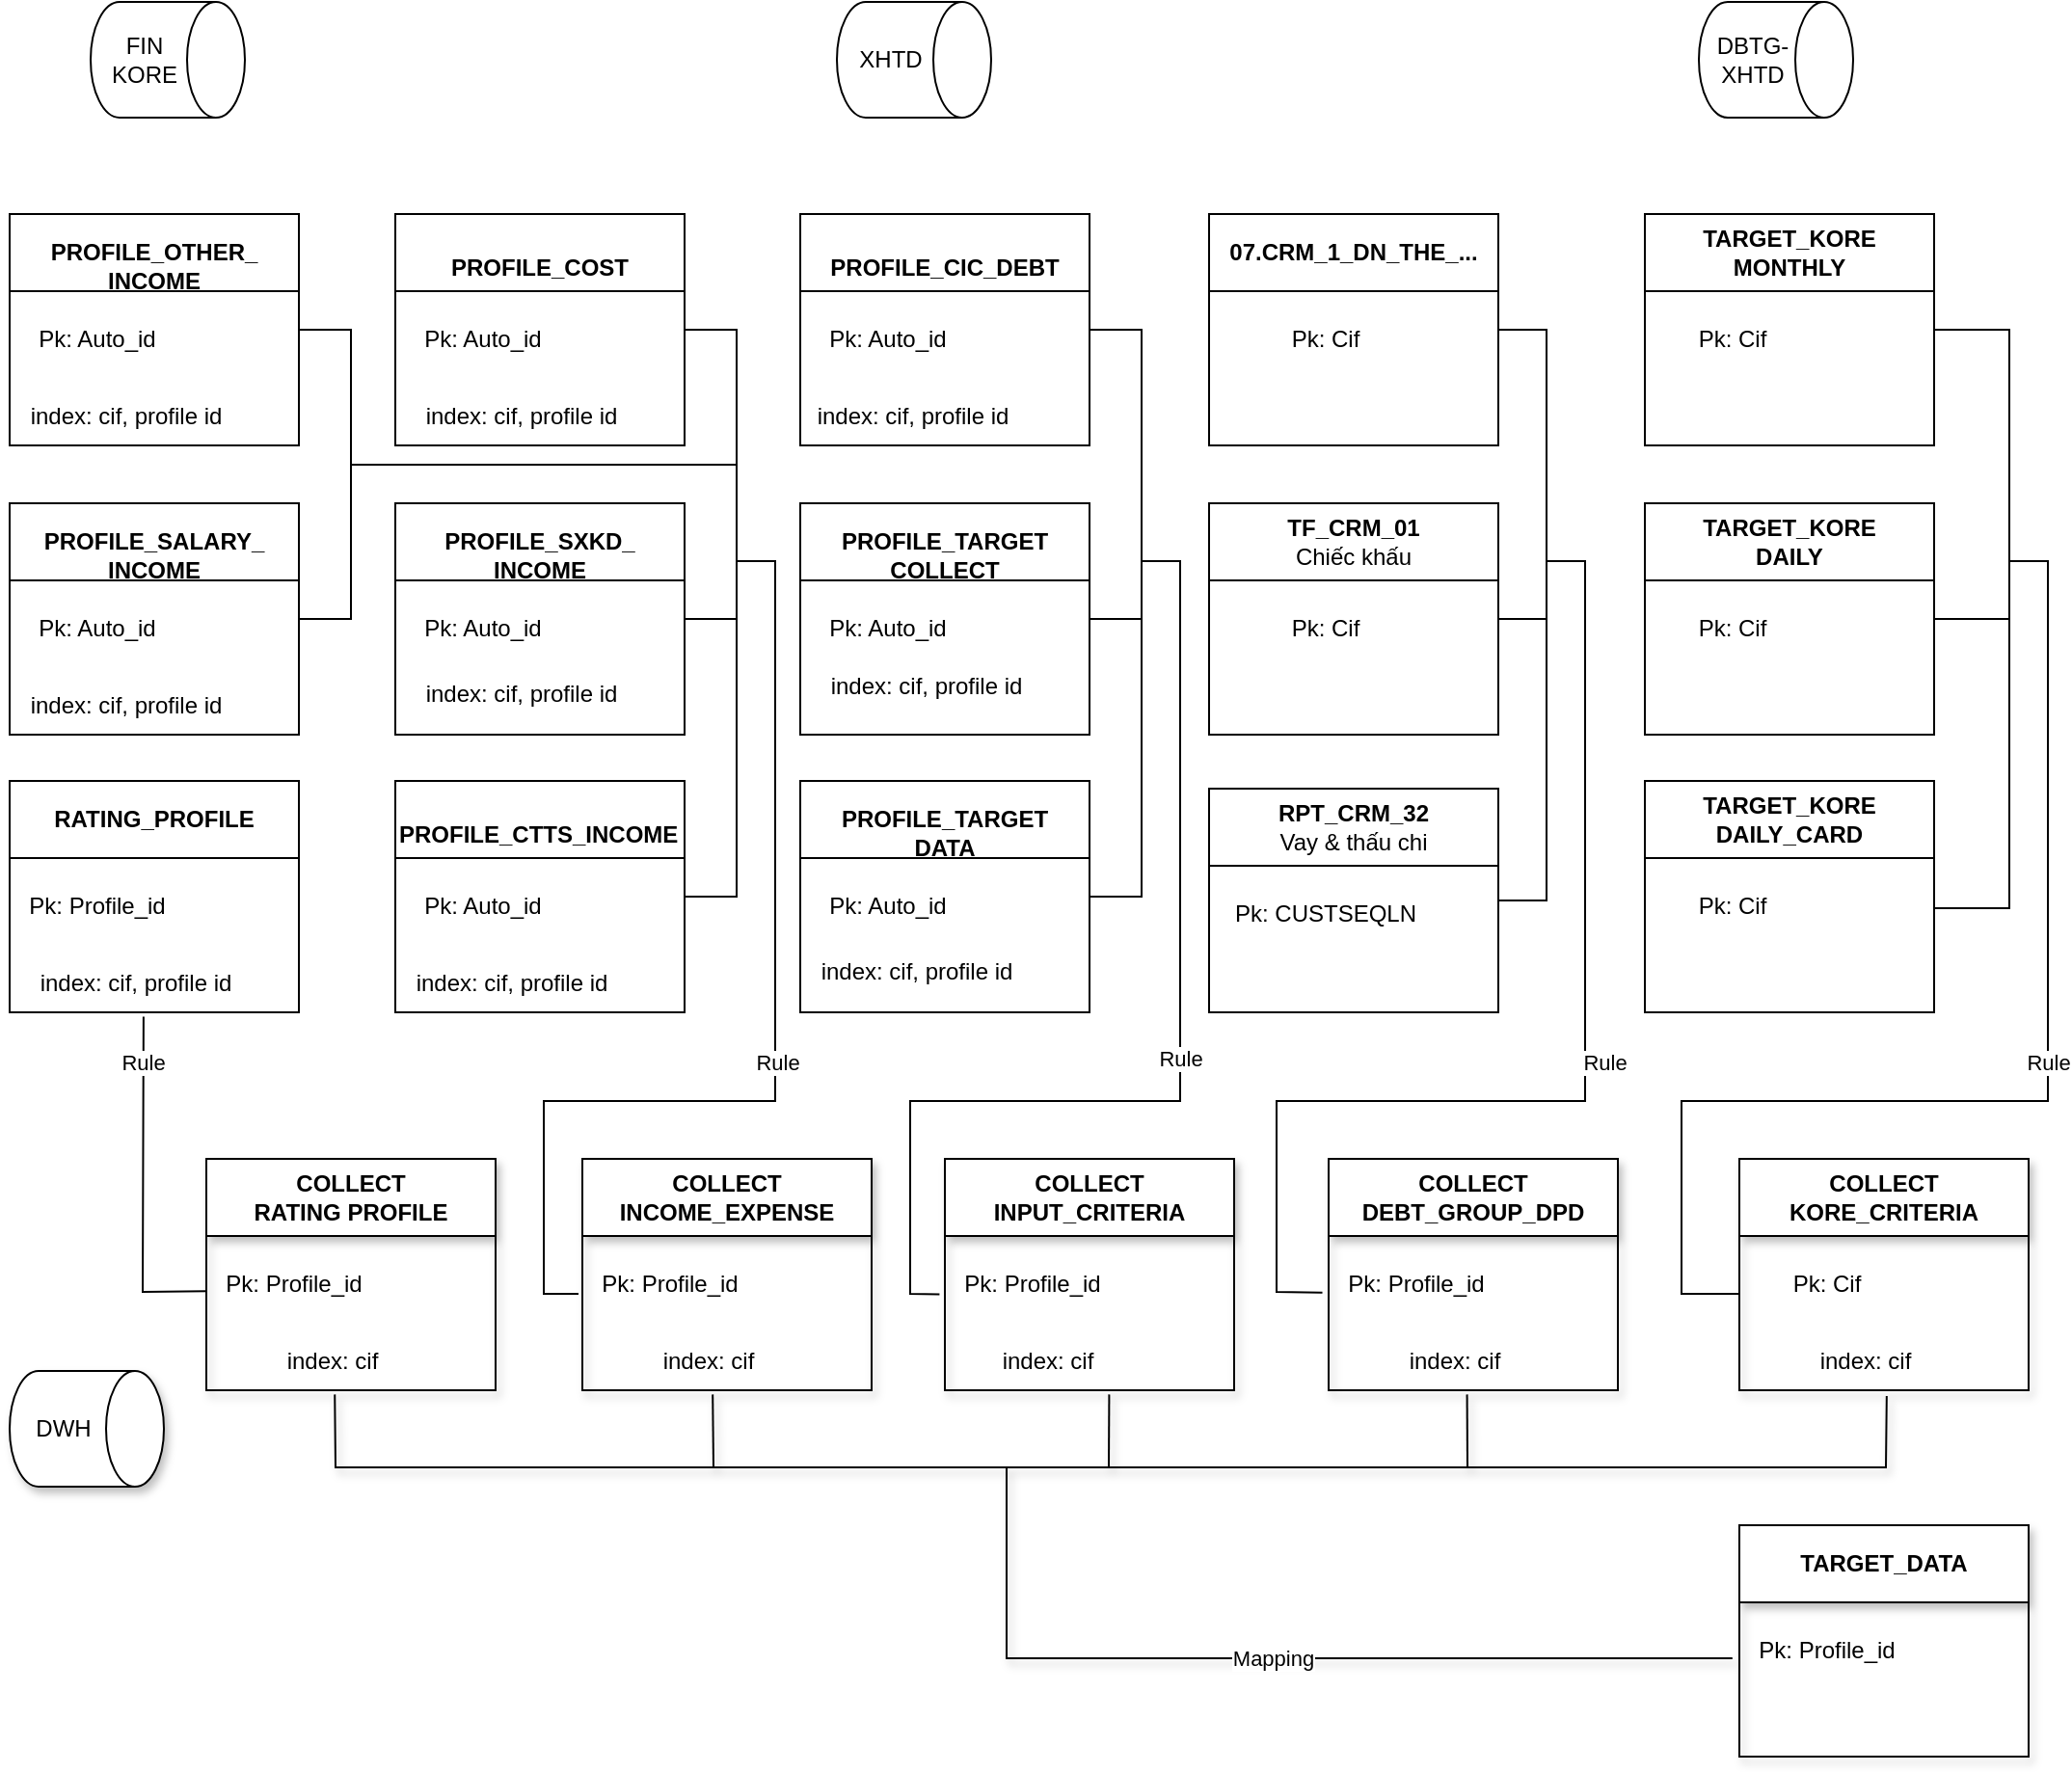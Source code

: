 <mxfile version="21.3.6" type="github">
  <diagram name="Page-1" id="vt6CG7qfETPf53c5Zaq6">
    <mxGraphModel dx="1290" dy="607" grid="1" gridSize="10" guides="1" tooltips="1" connect="1" arrows="1" fold="1" page="1" pageScale="1" pageWidth="1169" pageHeight="827" math="0" shadow="0">
      <root>
        <mxCell id="0" />
        <mxCell id="1" parent="0" />
        <mxCell id="78W0I2diJMDapdLi_mg2-6" value="TF_CRM_01&lt;br style=&quot;font-weight: 400;&quot;&gt;&lt;span style=&quot;font-weight: 400;&quot;&gt;Chiếc khấu&lt;/span&gt;" style="swimlane;whiteSpace=wrap;html=1;swimlaneLine=1;shadow=0;rounded=0;startSize=40;arcSize=43;swimlaneFillColor=none;" parent="1" vertex="1">
          <mxGeometry x="625" y="270" width="150" height="120" as="geometry" />
        </mxCell>
        <mxCell id="78W0I2diJMDapdLi_mg2-7" value="Pk: Cif" style="text;html=1;align=center;verticalAlign=middle;resizable=0;points=[];autosize=1;strokeColor=none;fillColor=none;" parent="78W0I2diJMDapdLi_mg2-6" vertex="1">
          <mxGeometry x="30" y="50" width="60" height="30" as="geometry" />
        </mxCell>
        <mxCell id="o6KjNcjafDVB0qI-oDIq-12" value="XHTD" style="shape=cylinder3;whiteSpace=wrap;html=1;boundedLbl=1;backgroundOutline=1;size=15;direction=south;" parent="1" vertex="1">
          <mxGeometry x="432" y="10" width="80" height="60" as="geometry" />
        </mxCell>
        <mxCell id="o6KjNcjafDVB0qI-oDIq-13" value="DBTG-XHTD" style="shape=cylinder3;whiteSpace=wrap;html=1;boundedLbl=1;backgroundOutline=1;size=15;direction=south;" parent="1" vertex="1">
          <mxGeometry x="879" y="10" width="80" height="60" as="geometry" />
        </mxCell>
        <mxCell id="o6KjNcjafDVB0qI-oDIq-14" value="FIN&lt;br&gt;KORE" style="shape=cylinder3;whiteSpace=wrap;html=1;boundedLbl=1;backgroundOutline=1;size=15;direction=south;" parent="1" vertex="1">
          <mxGeometry x="45" y="10" width="80" height="60" as="geometry" />
        </mxCell>
        <mxCell id="78W0I2diJMDapdLi_mg2-2" value="RATING_PROFILE" style="swimlane;whiteSpace=wrap;html=1;swimlaneLine=1;shadow=0;rounded=0;startSize=40;arcSize=43;swimlaneFillColor=none;" parent="1" vertex="1">
          <mxGeometry x="3" y="414" width="150" height="120" as="geometry" />
        </mxCell>
        <mxCell id="78W0I2diJMDapdLi_mg2-3" value="Pk: Profile_id" style="text;html=1;align=center;verticalAlign=middle;resizable=0;points=[];autosize=1;strokeColor=none;fillColor=none;" parent="78W0I2diJMDapdLi_mg2-2" vertex="1">
          <mxGeometry y="50" width="90" height="30" as="geometry" />
        </mxCell>
        <mxCell id="KU0zxwSOzygx749kRyKA-61" value="index: cif, profile id" style="text;html=1;align=center;verticalAlign=middle;resizable=0;points=[];autosize=1;strokeColor=none;fillColor=none;" vertex="1" parent="78W0I2diJMDapdLi_mg2-2">
          <mxGeometry x="5" y="90" width="120" height="30" as="geometry" />
        </mxCell>
        <mxCell id="78W0I2diJMDapdLi_mg2-4" value="RPT_CRM_32&lt;br style=&quot;font-weight: 400;&quot;&gt;&lt;span style=&quot;font-weight: 400;&quot;&gt;Vay &amp;amp; thấu chi&lt;/span&gt;" style="swimlane;whiteSpace=wrap;html=1;swimlaneLine=1;shadow=0;rounded=0;startSize=40;arcSize=43;swimlaneFillColor=none;" parent="1" vertex="1">
          <mxGeometry x="625" y="418" width="150" height="116" as="geometry" />
        </mxCell>
        <mxCell id="78W0I2diJMDapdLi_mg2-5" value="Pk: CUSTSEQLN" style="text;html=1;align=center;verticalAlign=middle;resizable=0;points=[];autosize=1;strokeColor=none;fillColor=none;" parent="78W0I2diJMDapdLi_mg2-4" vertex="1">
          <mxGeometry y="50" width="120" height="30" as="geometry" />
        </mxCell>
        <mxCell id="KU0zxwSOzygx749kRyKA-1" value="07.CRM_1_DN_THE_..." style="swimlane;whiteSpace=wrap;html=1;swimlaneLine=1;shadow=0;rounded=0;startSize=40;arcSize=43;swimlaneFillColor=none;" vertex="1" parent="1">
          <mxGeometry x="625" y="120" width="150" height="120" as="geometry" />
        </mxCell>
        <mxCell id="KU0zxwSOzygx749kRyKA-2" value="Pk: Cif" style="text;html=1;align=center;verticalAlign=middle;resizable=0;points=[];autosize=1;strokeColor=none;fillColor=none;" vertex="1" parent="KU0zxwSOzygx749kRyKA-1">
          <mxGeometry x="30" y="50" width="60" height="30" as="geometry" />
        </mxCell>
        <mxCell id="KU0zxwSOzygx749kRyKA-3" value="&lt;table style=&quot;border-collapse:&lt;br/&gt; collapse;width:62pt&quot; width=&quot;83&quot; cellspacing=&quot;0&quot; cellpadding=&quot;0&quot; border=&quot;0&quot;&gt;&lt;tbody&gt;&lt;tr style=&quot;height:16.8pt&quot; height=&quot;22&quot;&gt;&lt;br/&gt;  &lt;td style=&quot;height:16.8pt;width:62pt&quot; width=&quot;83&quot; class=&quot;xl63&quot; height=&quot;22&quot;&gt;PROFILE_CIC_DEBT&lt;/td&gt;&lt;/tr&gt;&lt;/tbody&gt;&lt;/table&gt;" style="swimlane;whiteSpace=wrap;html=1;swimlaneLine=1;shadow=0;rounded=0;startSize=40;arcSize=43;swimlaneFillColor=none;" vertex="1" parent="1">
          <mxGeometry x="413" y="120" width="150" height="120" as="geometry" />
        </mxCell>
        <mxCell id="KU0zxwSOzygx749kRyKA-4" value="Pk: Auto_id" style="text;html=1;align=center;verticalAlign=middle;resizable=0;points=[];autosize=1;strokeColor=none;fillColor=none;" vertex="1" parent="KU0zxwSOzygx749kRyKA-3">
          <mxGeometry x="5" y="50" width="80" height="30" as="geometry" />
        </mxCell>
        <mxCell id="KU0zxwSOzygx749kRyKA-60" value="index: cif, profile id" style="text;html=1;align=center;verticalAlign=middle;resizable=0;points=[];autosize=1;strokeColor=none;fillColor=none;" vertex="1" parent="KU0zxwSOzygx749kRyKA-3">
          <mxGeometry x="-2" y="90" width="120" height="30" as="geometry" />
        </mxCell>
        <mxCell id="KU0zxwSOzygx749kRyKA-5" value="&lt;br&gt;&lt;table style=&quot;border-collapse:&lt;br/&gt; collapse;width:62pt&quot; width=&quot;83&quot; cellspacing=&quot;0&quot; cellpadding=&quot;0&quot; border=&quot;0&quot;&gt;&lt;tbody&gt;&lt;tr style=&quot;height:16.8pt&quot; height=&quot;22&quot;&gt;  &lt;td style=&quot;height:16.8pt;width:62pt&quot; width=&quot;83&quot; class=&quot;xl63&quot; height=&quot;22&quot;&gt;PROFILE_COST&lt;/td&gt;&lt;/tr&gt;&lt;/tbody&gt;&lt;/table&gt;" style="swimlane;whiteSpace=wrap;html=1;swimlaneLine=1;shadow=0;rounded=0;startSize=40;arcSize=43;swimlaneFillColor=none;" vertex="1" parent="1">
          <mxGeometry x="203" y="120" width="150" height="120" as="geometry" />
        </mxCell>
        <mxCell id="KU0zxwSOzygx749kRyKA-6" value="Pk: Auto_id" style="text;html=1;align=center;verticalAlign=middle;resizable=0;points=[];autosize=1;strokeColor=none;fillColor=none;" vertex="1" parent="KU0zxwSOzygx749kRyKA-5">
          <mxGeometry x="5" y="50" width="80" height="30" as="geometry" />
        </mxCell>
        <mxCell id="KU0zxwSOzygx749kRyKA-64" value="index: cif, profile id" style="text;html=1;align=center;verticalAlign=middle;resizable=0;points=[];autosize=1;strokeColor=none;fillColor=none;" vertex="1" parent="KU0zxwSOzygx749kRyKA-5">
          <mxGeometry x="5" y="90" width="120" height="30" as="geometry" />
        </mxCell>
        <mxCell id="KU0zxwSOzygx749kRyKA-7" value="&lt;table style=&quot;border-collapse:&lt;br/&gt; collapse;width:75pt&quot; width=&quot;100&quot; cellspacing=&quot;0&quot; cellpadding=&quot;0&quot; border=&quot;0&quot;&gt;&lt;tbody&gt;&lt;tr style=&quot;height:13.8pt&quot; height=&quot;18&quot;&gt;&lt;br/&gt;  &lt;td style=&quot;height:13.8pt;width:75pt&quot; width=&quot;100&quot; class=&quot;xl65&quot; height=&quot;18&quot;&gt;PROFILE_CTTS_INCOME&lt;/td&gt;&lt;/tr&gt;&lt;/tbody&gt;&lt;/table&gt;" style="swimlane;whiteSpace=wrap;html=1;swimlaneLine=1;shadow=0;rounded=0;startSize=40;arcSize=43;swimlaneFillColor=none;align=left;" vertex="1" parent="1">
          <mxGeometry x="203" y="414" width="150" height="120" as="geometry" />
        </mxCell>
        <mxCell id="KU0zxwSOzygx749kRyKA-8" value="Pk: Auto_id" style="text;html=1;align=center;verticalAlign=middle;resizable=0;points=[];autosize=1;strokeColor=none;fillColor=none;" vertex="1" parent="KU0zxwSOzygx749kRyKA-7">
          <mxGeometry x="5" y="50" width="80" height="30" as="geometry" />
        </mxCell>
        <mxCell id="KU0zxwSOzygx749kRyKA-63" value="index: cif, profile id" style="text;html=1;align=center;verticalAlign=middle;resizable=0;points=[];autosize=1;strokeColor=none;fillColor=none;" vertex="1" parent="KU0zxwSOzygx749kRyKA-7">
          <mxGeometry y="90" width="120" height="30" as="geometry" />
        </mxCell>
        <mxCell id="KU0zxwSOzygx749kRyKA-9" value="&lt;br&gt;&lt;table style=&quot;border-collapse:&lt;br/&gt; collapse;width:75pt&quot; width=&quot;100&quot; cellspacing=&quot;0&quot; cellpadding=&quot;0&quot; border=&quot;0&quot;&gt;&lt;tbody&gt;&lt;tr style=&quot;height:13.8pt&quot; height=&quot;18&quot;&gt;  &lt;td style=&quot;height:13.8pt;width:75pt&quot; width=&quot;100&quot; class=&quot;xl65&quot; height=&quot;18&quot;&gt;PROFILE_OTHER_&lt;br&gt;INCOME&lt;/td&gt;&lt;/tr&gt;&lt;/tbody&gt;&lt;/table&gt;" style="swimlane;whiteSpace=wrap;html=1;swimlaneLine=1;shadow=0;rounded=0;startSize=40;arcSize=43;swimlaneFillColor=none;" vertex="1" parent="1">
          <mxGeometry x="3" y="120" width="150" height="120" as="geometry" />
        </mxCell>
        <mxCell id="KU0zxwSOzygx749kRyKA-10" value="Pk: Auto_id" style="text;html=1;align=center;verticalAlign=middle;resizable=0;points=[];autosize=1;strokeColor=none;fillColor=none;" vertex="1" parent="KU0zxwSOzygx749kRyKA-9">
          <mxGeometry x="5" y="50" width="80" height="30" as="geometry" />
        </mxCell>
        <mxCell id="KU0zxwSOzygx749kRyKA-56" value="index: cif, profile id" style="text;html=1;align=center;verticalAlign=middle;resizable=0;points=[];autosize=1;strokeColor=none;fillColor=none;" vertex="1" parent="KU0zxwSOzygx749kRyKA-9">
          <mxGeometry y="90" width="120" height="30" as="geometry" />
        </mxCell>
        <mxCell id="KU0zxwSOzygx749kRyKA-11" value="&lt;br&gt;&lt;table style=&quot;border-collapse:&lt;br/&gt; collapse;width:75pt&quot; width=&quot;100&quot; cellspacing=&quot;0&quot; cellpadding=&quot;0&quot; border=&quot;0&quot;&gt;&lt;tbody&gt;&lt;tr style=&quot;height:13.8pt&quot; height=&quot;18&quot;&gt;  &lt;td style=&quot;height:13.8pt;width:75pt&quot; width=&quot;100&quot; class=&quot;xl65&quot; height=&quot;18&quot;&gt;PROFILE_SALARY_&lt;br&gt;INCOME&lt;/td&gt;&lt;/tr&gt;&lt;/tbody&gt;&lt;/table&gt;" style="swimlane;whiteSpace=wrap;html=1;swimlaneLine=1;shadow=0;rounded=0;startSize=40;arcSize=43;swimlaneFillColor=none;" vertex="1" parent="1">
          <mxGeometry x="3" y="270" width="150" height="120" as="geometry" />
        </mxCell>
        <mxCell id="KU0zxwSOzygx749kRyKA-12" value="Pk: Auto_id" style="text;html=1;align=center;verticalAlign=middle;resizable=0;points=[];autosize=1;strokeColor=none;fillColor=none;" vertex="1" parent="KU0zxwSOzygx749kRyKA-11">
          <mxGeometry x="5" y="50" width="80" height="30" as="geometry" />
        </mxCell>
        <mxCell id="KU0zxwSOzygx749kRyKA-57" value="index: cif, profile id" style="text;html=1;align=center;verticalAlign=middle;resizable=0;points=[];autosize=1;strokeColor=none;fillColor=none;" vertex="1" parent="KU0zxwSOzygx749kRyKA-11">
          <mxGeometry y="90" width="120" height="30" as="geometry" />
        </mxCell>
        <mxCell id="KU0zxwSOzygx749kRyKA-13" value="&lt;br&gt;&lt;table style=&quot;border-collapse:&lt;br/&gt; collapse;width:75pt&quot; width=&quot;100&quot; cellspacing=&quot;0&quot; cellpadding=&quot;0&quot; border=&quot;0&quot;&gt;&lt;tbody&gt;&lt;tr style=&quot;height:13.8pt&quot; height=&quot;18&quot;&gt;  &lt;td style=&quot;height:13.8pt;width:75pt&quot; width=&quot;100&quot; class=&quot;xl65&quot; height=&quot;18&quot;&gt;PROFILE_SXKD_&lt;br&gt;INCOME&lt;/td&gt;&lt;/tr&gt;&lt;/tbody&gt;&lt;/table&gt;" style="swimlane;whiteSpace=wrap;html=1;swimlaneLine=1;shadow=0;rounded=0;startSize=40;arcSize=43;swimlaneFillColor=none;" vertex="1" parent="1">
          <mxGeometry x="203" y="270" width="150" height="120" as="geometry" />
        </mxCell>
        <mxCell id="KU0zxwSOzygx749kRyKA-14" value="Pk: Auto_id" style="text;html=1;align=center;verticalAlign=middle;resizable=0;points=[];autosize=1;strokeColor=none;fillColor=none;" vertex="1" parent="KU0zxwSOzygx749kRyKA-13">
          <mxGeometry x="5" y="50" width="80" height="30" as="geometry" />
        </mxCell>
        <mxCell id="KU0zxwSOzygx749kRyKA-62" value="index: cif, profile id" style="text;html=1;align=center;verticalAlign=middle;resizable=0;points=[];autosize=1;strokeColor=none;fillColor=none;" vertex="1" parent="KU0zxwSOzygx749kRyKA-13">
          <mxGeometry x="5" y="84" width="120" height="30" as="geometry" />
        </mxCell>
        <mxCell id="KU0zxwSOzygx749kRyKA-16" value="&lt;br&gt;&lt;table style=&quot;border-collapse:&lt;br/&gt; collapse;width:75pt&quot; width=&quot;100&quot; cellspacing=&quot;0&quot; cellpadding=&quot;0&quot; border=&quot;0&quot;&gt;&lt;tbody&gt;&lt;tr style=&quot;height:13.8pt&quot; height=&quot;18&quot;&gt;  &lt;td style=&quot;height:13.8pt;width:75pt&quot; width=&quot;100&quot; class=&quot;xl65&quot; height=&quot;18&quot;&gt;PROFILE_TARGET&lt;br&gt;COLLECT&lt;/td&gt;&lt;/tr&gt;&lt;/tbody&gt;&lt;/table&gt;" style="swimlane;whiteSpace=wrap;html=1;swimlaneLine=1;shadow=0;rounded=0;startSize=40;arcSize=43;swimlaneFillColor=none;" vertex="1" parent="1">
          <mxGeometry x="413" y="270" width="150" height="120" as="geometry" />
        </mxCell>
        <mxCell id="KU0zxwSOzygx749kRyKA-17" value="Pk: Auto_id" style="text;html=1;align=center;verticalAlign=middle;resizable=0;points=[];autosize=1;strokeColor=none;fillColor=none;" vertex="1" parent="KU0zxwSOzygx749kRyKA-16">
          <mxGeometry x="5" y="50" width="80" height="30" as="geometry" />
        </mxCell>
        <mxCell id="KU0zxwSOzygx749kRyKA-58" value="index: cif, profile id" style="text;html=1;align=center;verticalAlign=middle;resizable=0;points=[];autosize=1;strokeColor=none;fillColor=none;" vertex="1" parent="KU0zxwSOzygx749kRyKA-16">
          <mxGeometry x="5" y="80" width="120" height="30" as="geometry" />
        </mxCell>
        <mxCell id="KU0zxwSOzygx749kRyKA-18" value="&lt;br&gt;&lt;table style=&quot;border-collapse:&lt;br/&gt; collapse;width:75pt&quot; width=&quot;100&quot; cellspacing=&quot;0&quot; cellpadding=&quot;0&quot; border=&quot;0&quot;&gt;&lt;tbody&gt;&lt;tr style=&quot;height:13.8pt&quot; height=&quot;18&quot;&gt;  &lt;td style=&quot;height:13.8pt;width:75pt&quot; width=&quot;100&quot; class=&quot;xl65&quot; height=&quot;18&quot;&gt;PROFILE_TARGET&lt;br&gt;DATA&lt;/td&gt;&lt;/tr&gt;&lt;/tbody&gt;&lt;/table&gt;" style="swimlane;whiteSpace=wrap;html=1;swimlaneLine=1;shadow=0;rounded=0;startSize=40;arcSize=43;swimlaneFillColor=none;" vertex="1" parent="1">
          <mxGeometry x="413" y="414" width="150" height="120" as="geometry" />
        </mxCell>
        <mxCell id="KU0zxwSOzygx749kRyKA-19" value="Pk: Auto_id" style="text;html=1;align=center;verticalAlign=middle;resizable=0;points=[];autosize=1;strokeColor=none;fillColor=none;" vertex="1" parent="KU0zxwSOzygx749kRyKA-18">
          <mxGeometry x="5" y="50" width="80" height="30" as="geometry" />
        </mxCell>
        <mxCell id="KU0zxwSOzygx749kRyKA-65" value="index: cif, profile id" style="text;html=1;align=center;verticalAlign=middle;resizable=0;points=[];autosize=1;strokeColor=none;fillColor=none;" vertex="1" parent="KU0zxwSOzygx749kRyKA-18">
          <mxGeometry y="84" width="120" height="30" as="geometry" />
        </mxCell>
        <mxCell id="KU0zxwSOzygx749kRyKA-24" value="TARGET_KORE&lt;br&gt;MONTHLY" style="swimlane;whiteSpace=wrap;html=1;swimlaneLine=1;shadow=0;rounded=0;startSize=40;arcSize=43;swimlaneFillColor=none;" vertex="1" parent="1">
          <mxGeometry x="851" y="120" width="150" height="120" as="geometry" />
        </mxCell>
        <mxCell id="KU0zxwSOzygx749kRyKA-25" value="Pk: Cif" style="text;html=1;align=center;verticalAlign=middle;resizable=0;points=[];autosize=1;strokeColor=none;fillColor=none;" vertex="1" parent="KU0zxwSOzygx749kRyKA-24">
          <mxGeometry x="15" y="50" width="60" height="30" as="geometry" />
        </mxCell>
        <mxCell id="KU0zxwSOzygx749kRyKA-26" value="TARGET_KORE&lt;br&gt;DAILY" style="swimlane;whiteSpace=wrap;html=1;swimlaneLine=1;shadow=0;rounded=0;startSize=40;arcSize=43;swimlaneFillColor=none;" vertex="1" parent="1">
          <mxGeometry x="851" y="270" width="150" height="120" as="geometry" />
        </mxCell>
        <mxCell id="KU0zxwSOzygx749kRyKA-27" value="Pk: Cif" style="text;html=1;align=center;verticalAlign=middle;resizable=0;points=[];autosize=1;strokeColor=none;fillColor=none;" vertex="1" parent="KU0zxwSOzygx749kRyKA-26">
          <mxGeometry x="15" y="50" width="60" height="30" as="geometry" />
        </mxCell>
        <mxCell id="KU0zxwSOzygx749kRyKA-28" value="TARGET_KORE&lt;br&gt;DAILY_CARD" style="swimlane;whiteSpace=wrap;html=1;swimlaneLine=1;shadow=0;rounded=0;startSize=40;arcSize=43;swimlaneFillColor=none;" vertex="1" parent="1">
          <mxGeometry x="851" y="414" width="150" height="120" as="geometry" />
        </mxCell>
        <mxCell id="KU0zxwSOzygx749kRyKA-29" value="Pk: Cif" style="text;html=1;align=center;verticalAlign=middle;resizable=0;points=[];autosize=1;strokeColor=none;fillColor=none;" vertex="1" parent="KU0zxwSOzygx749kRyKA-28">
          <mxGeometry x="15" y="50" width="60" height="30" as="geometry" />
        </mxCell>
        <mxCell id="KU0zxwSOzygx749kRyKA-82" value="TARGET_DATA" style="swimlane;whiteSpace=wrap;html=1;swimlaneLine=1;shadow=1;rounded=0;startSize=40;arcSize=43;swimlaneFillColor=none;" vertex="1" parent="1">
          <mxGeometry x="900" y="800" width="150" height="120" as="geometry" />
        </mxCell>
        <mxCell id="KU0zxwSOzygx749kRyKA-83" value="Pk: Profile_id" style="text;html=1;align=center;verticalAlign=middle;resizable=0;points=[];autosize=1;strokeColor=none;fillColor=none;shadow=1;" vertex="1" parent="KU0zxwSOzygx749kRyKA-82">
          <mxGeometry y="50" width="90" height="30" as="geometry" />
        </mxCell>
        <mxCell id="KU0zxwSOzygx749kRyKA-85" value="Rule" style="endArrow=none;html=1;rounded=0;exitX=0.537;exitY=1.073;exitDx=0;exitDy=0;exitPerimeter=0;entryX=-0.004;entryY=0.62;entryDx=0;entryDy=0;entryPerimeter=0;" edge="1" parent="1" source="KU0zxwSOzygx749kRyKA-61" target="KU0zxwSOzygx749kRyKA-102">
          <mxGeometry x="-0.729" width="50" height="50" relative="1" as="geometry">
            <mxPoint x="150" y="700" as="sourcePoint" />
            <mxPoint x="300" y="700" as="targetPoint" />
            <Array as="points">
              <mxPoint x="72" y="679" />
            </Array>
            <mxPoint as="offset" />
          </mxGeometry>
        </mxCell>
        <mxCell id="KU0zxwSOzygx749kRyKA-101" value="COLLECT&lt;br&gt;RATING PROFILE" style="swimlane;whiteSpace=wrap;html=1;swimlaneLine=1;shadow=1;rounded=0;startSize=40;arcSize=43;swimlaneFillColor=none;" vertex="1" parent="1">
          <mxGeometry x="105" y="610" width="150" height="120" as="geometry" />
        </mxCell>
        <mxCell id="KU0zxwSOzygx749kRyKA-102" value="Pk: Profile_id" style="text;html=1;align=center;verticalAlign=middle;resizable=0;points=[];autosize=1;strokeColor=none;fillColor=none;shadow=1;" vertex="1" parent="KU0zxwSOzygx749kRyKA-101">
          <mxGeometry y="50" width="90" height="30" as="geometry" />
        </mxCell>
        <mxCell id="KU0zxwSOzygx749kRyKA-103" value="index: cif" style="text;html=1;align=center;verticalAlign=middle;resizable=0;points=[];autosize=1;strokeColor=none;fillColor=none;shadow=1;" vertex="1" parent="KU0zxwSOzygx749kRyKA-101">
          <mxGeometry x="30" y="90" width="70" height="30" as="geometry" />
        </mxCell>
        <mxCell id="KU0zxwSOzygx749kRyKA-107" value="" style="endArrow=none;html=1;rounded=0;exitX=1;exitY=0.5;exitDx=0;exitDy=0;entryX=1;entryY=0.5;entryDx=0;entryDy=0;" edge="1" parent="1" source="KU0zxwSOzygx749kRyKA-9" target="KU0zxwSOzygx749kRyKA-11">
          <mxGeometry width="50" height="50" relative="1" as="geometry">
            <mxPoint x="360" y="560" as="sourcePoint" />
            <mxPoint x="430" y="660" as="targetPoint" />
            <Array as="points">
              <mxPoint x="180" y="180" />
              <mxPoint x="180" y="330" />
            </Array>
          </mxGeometry>
        </mxCell>
        <mxCell id="KU0zxwSOzygx749kRyKA-110" value="" style="endArrow=none;html=1;rounded=0;entryX=1;entryY=0.5;entryDx=0;entryDy=0;exitX=1;exitY=0.5;exitDx=0;exitDy=0;" edge="1" parent="1" source="KU0zxwSOzygx749kRyKA-7" target="KU0zxwSOzygx749kRyKA-5">
          <mxGeometry width="50" height="50" relative="1" as="geometry">
            <mxPoint x="600" y="420" as="sourcePoint" />
            <mxPoint x="650" y="370" as="targetPoint" />
            <Array as="points">
              <mxPoint x="380" y="474" />
              <mxPoint x="380" y="180" />
            </Array>
          </mxGeometry>
        </mxCell>
        <mxCell id="KU0zxwSOzygx749kRyKA-111" value="" style="endArrow=none;html=1;rounded=0;exitX=1;exitY=0.5;exitDx=0;exitDy=0;" edge="1" parent="1" source="KU0zxwSOzygx749kRyKA-13">
          <mxGeometry width="50" height="50" relative="1" as="geometry">
            <mxPoint x="600" y="420" as="sourcePoint" />
            <mxPoint x="380" y="330" as="targetPoint" />
          </mxGeometry>
        </mxCell>
        <mxCell id="KU0zxwSOzygx749kRyKA-112" value="" style="endArrow=none;html=1;rounded=0;" edge="1" parent="1">
          <mxGeometry width="50" height="50" relative="1" as="geometry">
            <mxPoint x="180" y="250" as="sourcePoint" />
            <mxPoint x="380" y="250" as="targetPoint" />
          </mxGeometry>
        </mxCell>
        <mxCell id="KU0zxwSOzygx749kRyKA-113" value="" style="endArrow=none;html=1;rounded=0;exitX=1;exitY=0.5;exitDx=0;exitDy=0;entryX=1;entryY=0.5;entryDx=0;entryDy=0;" edge="1" parent="1" source="KU0zxwSOzygx749kRyKA-3" target="KU0zxwSOzygx749kRyKA-18">
          <mxGeometry width="50" height="50" relative="1" as="geometry">
            <mxPoint x="600" y="420" as="sourcePoint" />
            <mxPoint x="650" y="370" as="targetPoint" />
            <Array as="points">
              <mxPoint x="590" y="180" />
              <mxPoint x="590" y="474" />
            </Array>
          </mxGeometry>
        </mxCell>
        <mxCell id="KU0zxwSOzygx749kRyKA-114" value="" style="endArrow=none;html=1;rounded=0;entryX=1;entryY=0.5;entryDx=0;entryDy=0;exitX=1;exitY=0.5;exitDx=0;exitDy=0;" edge="1" parent="1" source="78W0I2diJMDapdLi_mg2-4" target="KU0zxwSOzygx749kRyKA-1">
          <mxGeometry width="50" height="50" relative="1" as="geometry">
            <mxPoint x="600" y="420" as="sourcePoint" />
            <mxPoint x="650" y="370" as="targetPoint" />
            <Array as="points">
              <mxPoint x="800" y="476" />
              <mxPoint x="800" y="180" />
            </Array>
          </mxGeometry>
        </mxCell>
        <mxCell id="KU0zxwSOzygx749kRyKA-115" value="" style="endArrow=none;html=1;rounded=0;exitX=1;exitY=0.5;exitDx=0;exitDy=0;" edge="1" parent="1" source="78W0I2diJMDapdLi_mg2-6">
          <mxGeometry width="50" height="50" relative="1" as="geometry">
            <mxPoint x="600" y="420" as="sourcePoint" />
            <mxPoint x="800" y="330" as="targetPoint" />
          </mxGeometry>
        </mxCell>
        <mxCell id="KU0zxwSOzygx749kRyKA-116" value="" style="endArrow=none;html=1;rounded=0;exitX=1;exitY=0.5;exitDx=0;exitDy=0;" edge="1" parent="1" source="KU0zxwSOzygx749kRyKA-16">
          <mxGeometry width="50" height="50" relative="1" as="geometry">
            <mxPoint x="600" y="420" as="sourcePoint" />
            <mxPoint x="590" y="330" as="targetPoint" />
          </mxGeometry>
        </mxCell>
        <mxCell id="KU0zxwSOzygx749kRyKA-117" value="COLLECT INCOME_EXPENSE" style="swimlane;whiteSpace=wrap;html=1;swimlaneLine=1;shadow=1;rounded=0;startSize=40;arcSize=43;swimlaneFillColor=none;" vertex="1" parent="1">
          <mxGeometry x="300" y="610" width="150" height="120" as="geometry" />
        </mxCell>
        <mxCell id="KU0zxwSOzygx749kRyKA-118" value="Pk: Profile_id" style="text;html=1;align=center;verticalAlign=middle;resizable=0;points=[];autosize=1;strokeColor=none;fillColor=none;shadow=1;" vertex="1" parent="KU0zxwSOzygx749kRyKA-117">
          <mxGeometry y="50" width="90" height="30" as="geometry" />
        </mxCell>
        <mxCell id="KU0zxwSOzygx749kRyKA-119" value="index: cif" style="text;html=1;align=center;verticalAlign=middle;resizable=0;points=[];autosize=1;strokeColor=none;fillColor=none;shadow=1;" vertex="1" parent="KU0zxwSOzygx749kRyKA-117">
          <mxGeometry x="30" y="90" width="70" height="30" as="geometry" />
        </mxCell>
        <mxCell id="KU0zxwSOzygx749kRyKA-120" value="COLLECT&lt;br&gt;INPUT_CRITERIA" style="swimlane;whiteSpace=wrap;html=1;swimlaneLine=1;shadow=1;rounded=0;startSize=40;arcSize=43;swimlaneFillColor=none;" vertex="1" parent="1">
          <mxGeometry x="488" y="610" width="150" height="120" as="geometry" />
        </mxCell>
        <mxCell id="KU0zxwSOzygx749kRyKA-121" value="Pk: Profile_id" style="text;html=1;align=center;verticalAlign=middle;resizable=0;points=[];autosize=1;strokeColor=none;fillColor=none;shadow=1;" vertex="1" parent="KU0zxwSOzygx749kRyKA-120">
          <mxGeometry y="50" width="90" height="30" as="geometry" />
        </mxCell>
        <mxCell id="KU0zxwSOzygx749kRyKA-122" value="index: cif" style="text;html=1;align=center;verticalAlign=middle;resizable=0;points=[];autosize=1;strokeColor=none;fillColor=none;shadow=1;" vertex="1" parent="KU0zxwSOzygx749kRyKA-120">
          <mxGeometry x="18" y="90" width="70" height="30" as="geometry" />
        </mxCell>
        <mxCell id="KU0zxwSOzygx749kRyKA-123" value="" style="endArrow=none;html=1;rounded=0;" edge="1" parent="1">
          <mxGeometry width="50" height="50" relative="1" as="geometry">
            <mxPoint x="298" y="680" as="sourcePoint" />
            <mxPoint x="380" y="300" as="targetPoint" />
            <Array as="points">
              <mxPoint x="280" y="680" />
              <mxPoint x="280" y="580" />
              <mxPoint x="400" y="580" />
              <mxPoint x="400" y="300" />
            </Array>
          </mxGeometry>
        </mxCell>
        <mxCell id="KU0zxwSOzygx749kRyKA-124" value="Rule" style="edgeLabel;html=1;align=center;verticalAlign=middle;resizable=0;points=[];shadow=1;" vertex="1" connectable="0" parent="KU0zxwSOzygx749kRyKA-123">
          <mxGeometry x="-0.352" relative="1" as="geometry">
            <mxPoint x="64" y="-20" as="offset" />
          </mxGeometry>
        </mxCell>
        <mxCell id="KU0zxwSOzygx749kRyKA-125" value="COLLECT&lt;br&gt;DEBT_GROUP_DPD" style="swimlane;whiteSpace=wrap;html=1;swimlaneLine=1;shadow=1;rounded=0;startSize=40;arcSize=43;swimlaneFillColor=none;" vertex="1" parent="1">
          <mxGeometry x="687" y="610" width="150" height="120" as="geometry" />
        </mxCell>
        <mxCell id="KU0zxwSOzygx749kRyKA-126" value="Pk: Profile_id" style="text;html=1;align=center;verticalAlign=middle;resizable=0;points=[];autosize=1;strokeColor=none;fillColor=none;shadow=1;" vertex="1" parent="KU0zxwSOzygx749kRyKA-125">
          <mxGeometry y="50" width="90" height="30" as="geometry" />
        </mxCell>
        <mxCell id="KU0zxwSOzygx749kRyKA-127" value="index: cif" style="text;html=1;align=center;verticalAlign=middle;resizable=0;points=[];autosize=1;strokeColor=none;fillColor=none;shadow=1;" vertex="1" parent="KU0zxwSOzygx749kRyKA-125">
          <mxGeometry x="30" y="90" width="70" height="30" as="geometry" />
        </mxCell>
        <mxCell id="KU0zxwSOzygx749kRyKA-128" value="COLLECT&lt;br&gt;KORE_CRITERIA" style="swimlane;whiteSpace=wrap;html=1;swimlaneLine=1;shadow=1;rounded=0;startSize=40;arcSize=43;swimlaneFillColor=none;" vertex="1" parent="1">
          <mxGeometry x="900" y="610" width="150" height="120" as="geometry" />
        </mxCell>
        <mxCell id="KU0zxwSOzygx749kRyKA-129" value="Pk: Cif" style="text;html=1;align=center;verticalAlign=middle;resizable=0;points=[];autosize=1;strokeColor=none;fillColor=none;shadow=1;" vertex="1" parent="KU0zxwSOzygx749kRyKA-128">
          <mxGeometry x="15" y="50" width="60" height="30" as="geometry" />
        </mxCell>
        <mxCell id="KU0zxwSOzygx749kRyKA-130" value="index: cif" style="text;html=1;align=center;verticalAlign=middle;resizable=0;points=[];autosize=1;strokeColor=none;fillColor=none;shadow=1;" vertex="1" parent="KU0zxwSOzygx749kRyKA-128">
          <mxGeometry x="30" y="90" width="70" height="30" as="geometry" />
        </mxCell>
        <mxCell id="KU0zxwSOzygx749kRyKA-133" value="Rule" style="endArrow=none;html=1;rounded=0;entryX=-0.031;entryY=0.673;entryDx=0;entryDy=0;entryPerimeter=0;" edge="1" parent="1" target="KU0zxwSOzygx749kRyKA-121">
          <mxGeometry width="50" height="50" relative="1" as="geometry">
            <mxPoint x="590" y="300" as="sourcePoint" />
            <mxPoint x="650" y="420" as="targetPoint" />
            <Array as="points">
              <mxPoint x="610" y="300" />
              <mxPoint x="610" y="580" />
              <mxPoint x="470" y="580" />
              <mxPoint x="470" y="680" />
            </Array>
          </mxGeometry>
        </mxCell>
        <mxCell id="KU0zxwSOzygx749kRyKA-137" value="" style="endArrow=none;html=1;rounded=0;exitX=1;exitY=0.5;exitDx=0;exitDy=0;" edge="1" parent="1" source="KU0zxwSOzygx749kRyKA-26">
          <mxGeometry width="50" height="50" relative="1" as="geometry">
            <mxPoint x="1050" y="340" as="sourcePoint" />
            <mxPoint x="1040" y="330" as="targetPoint" />
          </mxGeometry>
        </mxCell>
        <mxCell id="KU0zxwSOzygx749kRyKA-139" value="" style="endArrow=none;html=1;rounded=0;entryX=1;entryY=0.5;entryDx=0;entryDy=0;" edge="1" parent="1" target="KU0zxwSOzygx749kRyKA-24">
          <mxGeometry width="50" height="50" relative="1" as="geometry">
            <mxPoint x="1001" y="480" as="sourcePoint" />
            <mxPoint x="650" y="290" as="targetPoint" />
            <Array as="points">
              <mxPoint x="1040" y="480" />
              <mxPoint x="1040" y="180" />
            </Array>
          </mxGeometry>
        </mxCell>
        <mxCell id="KU0zxwSOzygx749kRyKA-142" value="Rule" style="endArrow=none;html=1;rounded=0;exitX=-0.036;exitY=0.647;exitDx=0;exitDy=0;exitPerimeter=0;" edge="1" parent="1" source="KU0zxwSOzygx749kRyKA-126">
          <mxGeometry x="0.039" y="-10" width="50" height="50" relative="1" as="geometry">
            <mxPoint x="687" y="679" as="sourcePoint" />
            <mxPoint x="800" y="300" as="targetPoint" />
            <Array as="points">
              <mxPoint x="660" y="679" />
              <mxPoint x="660" y="580" />
              <mxPoint x="820" y="580" />
              <mxPoint x="820" y="300" />
            </Array>
            <mxPoint as="offset" />
          </mxGeometry>
        </mxCell>
        <mxCell id="KU0zxwSOzygx749kRyKA-143" value="Rule" style="endArrow=none;html=1;rounded=0;" edge="1" parent="1">
          <mxGeometry x="0.097" width="50" height="50" relative="1" as="geometry">
            <mxPoint x="900" y="680" as="sourcePoint" />
            <mxPoint x="1040" y="300" as="targetPoint" />
            <Array as="points">
              <mxPoint x="870" y="680" />
              <mxPoint x="870" y="580" />
              <mxPoint x="1060" y="580" />
              <mxPoint x="1060" y="300" />
            </Array>
            <mxPoint as="offset" />
          </mxGeometry>
        </mxCell>
        <mxCell id="KU0zxwSOzygx749kRyKA-144" value="" style="endArrow=none;html=1;rounded=0;exitX=0.523;exitY=1.073;exitDx=0;exitDy=0;exitPerimeter=0;entryX=0.663;entryY=1.1;entryDx=0;entryDy=0;entryPerimeter=0;shadow=1;" edge="1" parent="1" source="KU0zxwSOzygx749kRyKA-103" target="KU0zxwSOzygx749kRyKA-130">
          <mxGeometry width="50" height="50" relative="1" as="geometry">
            <mxPoint x="120" y="810" as="sourcePoint" />
            <mxPoint x="510" y="690" as="targetPoint" />
            <Array as="points">
              <mxPoint x="172" y="770" />
              <mxPoint x="976" y="770" />
            </Array>
          </mxGeometry>
        </mxCell>
        <mxCell id="KU0zxwSOzygx749kRyKA-146" value="" style="endArrow=none;html=1;rounded=0;entryX=0.537;entryY=1.073;entryDx=0;entryDy=0;entryPerimeter=0;shadow=1;" edge="1" parent="1" target="KU0zxwSOzygx749kRyKA-119">
          <mxGeometry width="50" height="50" relative="1" as="geometry">
            <mxPoint x="368" y="770" as="sourcePoint" />
            <mxPoint x="510" y="690" as="targetPoint" />
          </mxGeometry>
        </mxCell>
        <mxCell id="KU0zxwSOzygx749kRyKA-147" value="" style="endArrow=none;html=1;rounded=0;entryX=0.96;entryY=1.073;entryDx=0;entryDy=0;entryPerimeter=0;shadow=1;" edge="1" parent="1" target="KU0zxwSOzygx749kRyKA-122">
          <mxGeometry width="50" height="50" relative="1" as="geometry">
            <mxPoint x="573" y="770" as="sourcePoint" />
            <mxPoint x="510" y="690" as="targetPoint" />
          </mxGeometry>
        </mxCell>
        <mxCell id="KU0zxwSOzygx749kRyKA-148" value="" style="endArrow=none;html=1;rounded=0;entryX=0.597;entryY=1.073;entryDx=0;entryDy=0;entryPerimeter=0;shadow=1;" edge="1" parent="1" target="KU0zxwSOzygx749kRyKA-127">
          <mxGeometry width="50" height="50" relative="1" as="geometry">
            <mxPoint x="759" y="770" as="sourcePoint" />
            <mxPoint x="510" y="690" as="targetPoint" />
          </mxGeometry>
        </mxCell>
        <mxCell id="KU0zxwSOzygx749kRyKA-149" value="Mapping" style="endArrow=none;html=1;rounded=0;entryX=-0.04;entryY=0.633;entryDx=0;entryDy=0;entryPerimeter=0;shadow=1;" edge="1" parent="1" target="KU0zxwSOzygx749kRyKA-83">
          <mxGeometry width="50" height="50" relative="1" as="geometry">
            <mxPoint x="520" y="770" as="sourcePoint" />
            <mxPoint x="510" y="690" as="targetPoint" />
            <Array as="points">
              <mxPoint x="520" y="869" />
            </Array>
          </mxGeometry>
        </mxCell>
        <mxCell id="KU0zxwSOzygx749kRyKA-150" value="DWH" style="shape=cylinder3;whiteSpace=wrap;html=1;boundedLbl=1;backgroundOutline=1;size=15;direction=south;shadow=1;" vertex="1" parent="1">
          <mxGeometry x="3" y="720" width="80" height="60" as="geometry" />
        </mxCell>
      </root>
    </mxGraphModel>
  </diagram>
</mxfile>
